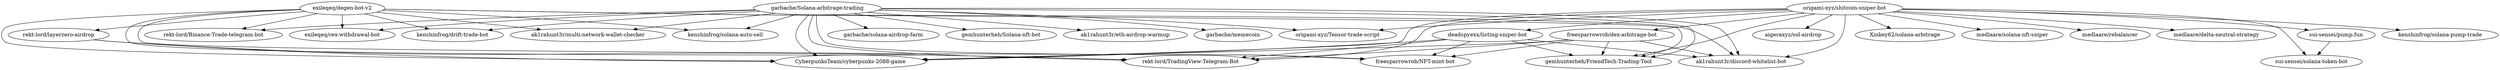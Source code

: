 digraph G {
"deadspyexx/listing-sniper-bot" -> "CyberpunksTeam/cyberpunks-2088-game"
"deadspyexx/listing-sniper-bot" -> "gemhunterheh/FriendTech-Trading-Tool"
"deadspyexx/listing-sniper-bot" -> "rekt-lord/TradingView-Telegram-Bot"
"deadspyexx/listing-sniper-bot" -> "ak1rahunt3r/discord-whitelist-bot"
"deadspyexx/listing-sniper-bot" -> "freesparrowrob/NFT-mint-bot"
"freesparrowrob/dex-arbitrage-bot" -> "CyberpunksTeam/cyberpunks-2088-game"
"freesparrowrob/dex-arbitrage-bot" -> "rekt-lord/TradingView-Telegram-Bot"
"freesparrowrob/dex-arbitrage-bot" -> "ak1rahunt3r/discord-whitelist-bot"
"freesparrowrob/dex-arbitrage-bot" -> "gemhunterheh/FriendTech-Trading-Tool"
"freesparrowrob/dex-arbitrage-bot" -> "freesparrowrob/NFT-mint-bot"
"exileqeq/degen-bot-v2" -> "CyberpunksTeam/cyberpunks-2088-game"
"exileqeq/degen-bot-v2" -> "rekt-lord/TradingView-Telegram-Bot"
"exileqeq/degen-bot-v2" -> "ak1rahunt3r/discord-whitelist-bot"
"exileqeq/degen-bot-v2" -> "gemhunterheh/FriendTech-Trading-Tool"
"exileqeq/degen-bot-v2" -> "kenshinfrog/solana-auto-sell"
"exileqeq/degen-bot-v2" -> "rekt-lord/Binance-Trade-telegram-bot"
"exileqeq/degen-bot-v2" -> "freesparrowrob/NFT-mint-bot"
"exileqeq/degen-bot-v2" -> "exileqeq/cex-withdrawal-bot"
"exileqeq/degen-bot-v2" -> "rekt-lord/layerzero-airdrop"
"exileqeq/degen-bot-v2" -> "kenshinfrog/drift-trade-bot"
"exileqeq/degen-bot-v2" -> "ak1rahunt3r/multi-network-wallet-checker"
"origami-xyz/shitcoin-sniper-bot" -> "origami-xyz/Tensor-trade-script"
"origami-xyz/shitcoin-sniper-bot" -> "kenshinfrog/solana-pump-trade"
"origami-xyz/shitcoin-sniper-bot" -> "aigeraxyz/sol-airdrop"
"origami-xyz/shitcoin-sniper-bot" -> "sui-sensei/solana-token-bot"
"origami-xyz/shitcoin-sniper-bot" -> "Xinkey62/solana-arbitrage"
"origami-xyz/shitcoin-sniper-bot" -> "sui-sensei/pump.fun"
"origami-xyz/shitcoin-sniper-bot" -> "medlaare/solana-nft-sniper"
"origami-xyz/shitcoin-sniper-bot" -> "CyberpunksTeam/cyberpunks-2088-game"
"origami-xyz/shitcoin-sniper-bot" -> "deadspyexx/listing-sniper-bot"
"origami-xyz/shitcoin-sniper-bot" -> "rekt-lord/TradingView-Telegram-Bot"
"origami-xyz/shitcoin-sniper-bot" -> "ak1rahunt3r/discord-whitelist-bot"
"origami-xyz/shitcoin-sniper-bot" -> "medlaare/rebalancer"
"origami-xyz/shitcoin-sniper-bot" -> "medlaare/delta-neutral-strategy"
"origami-xyz/shitcoin-sniper-bot" -> "freesparrowrob/dex-arbitrage-bot"
"origami-xyz/shitcoin-sniper-bot" -> "gemhunterheh/FriendTech-Trading-Tool"
"rekt-lord/layerzero-airdrop" -> "rekt-lord/TradingView-Telegram-Bot"
"rekt-lord/layerzero-airdrop" -> "CyberpunksTeam/cyberpunks-2088-game"
"garbache/Solana-arbitrage-trading" -> "CyberpunksTeam/cyberpunks-2088-game"
"garbache/Solana-arbitrage-trading" -> "rekt-lord/TradingView-Telegram-Bot"
"garbache/Solana-arbitrage-trading" -> "ak1rahunt3r/discord-whitelist-bot"
"garbache/Solana-arbitrage-trading" -> "gemhunterheh/FriendTech-Trading-Tool"
"garbache/Solana-arbitrage-trading" -> "freesparrowrob/NFT-mint-bot"
"garbache/Solana-arbitrage-trading" -> "rekt-lord/Binance-Trade-telegram-bot"
"garbache/Solana-arbitrage-trading" -> "kenshinfrog/solana-auto-sell"
"garbache/Solana-arbitrage-trading" -> "garbache/solana-airdrop-farm"
"garbache/Solana-arbitrage-trading" -> "ak1rahunt3r/multi-network-wallet-checker"
"garbache/Solana-arbitrage-trading" -> "kenshinfrog/drift-trade-bot"
"garbache/Solana-arbitrage-trading" -> "gemhunterheh/Solana-nft-bot"
"garbache/Solana-arbitrage-trading" -> "exileqeq/cex-withdrawal-bot"
"garbache/Solana-arbitrage-trading" -> "origami-xyz/Tensor-trade-script"
"garbache/Solana-arbitrage-trading" -> "ak1rahunt3r/eth-airdrop-warmup"
"garbache/Solana-arbitrage-trading" -> "garbache/memecoin"
"sui-sensei/pump.fun" -> "sui-sensei/solana-token-bot"
"deadspyexx/listing-sniper-bot" ["l"="1.462,45.182"]
"CyberpunksTeam/cyberpunks-2088-game" ["l"="1.469,45.2"]
"gemhunterheh/FriendTech-Trading-Tool" ["l"="1.46,45.192"]
"rekt-lord/TradingView-Telegram-Bot" ["l"="1.48,45.199"]
"ak1rahunt3r/discord-whitelist-bot" ["l"="1.473,45.192"]
"freesparrowrob/NFT-mint-bot" ["l"="1.446,45.191"]
"freesparrowrob/dex-arbitrage-bot" ["l"="1.475,45.182"]
"exileqeq/degen-bot-v2" ["l"="1.451,45.206"]
"kenshinfrog/solana-auto-sell" ["l"="1.421,45.211"]
"rekt-lord/Binance-Trade-telegram-bot" ["l"="1.431,45.201"]
"exileqeq/cex-withdrawal-bot" ["l"="1.441,45.224"]
"rekt-lord/layerzero-airdrop" ["l"="1.479,45.214"]
"kenshinfrog/drift-trade-bot" ["l"="1.458,45.227"]
"ak1rahunt3r/multi-network-wallet-checker" ["l"="1.434,45.215"]
"origami-xyz/shitcoin-sniper-bot" ["l"="1.499,45.181"]
"origami-xyz/Tensor-trade-script" ["l"="1.497,45.205"]
"kenshinfrog/solana-pump-trade" ["l"="1.537,45.169"]
"aigeraxyz/sol-airdrop" ["l"="1.523,45.196"]
"sui-sensei/solana-token-bot" ["l"="1.511,45.165"]
"Xinkey62/solana-arbitrage" ["l"="1.496,45.156"]
"sui-sensei/pump.fun" ["l"="1.52,45.154"]
"medlaare/solana-nft-sniper" ["l"="1.477,45.159"]
"medlaare/rebalancer" ["l"="1.523,45.178"]
"medlaare/delta-neutral-strategy" ["l"="1.536,45.186"]
"garbache/Solana-arbitrage-trading" ["l"="1.458,45.215"]
"garbache/solana-airdrop-farm" ["l"="1.449,45.241"]
"gemhunterheh/Solana-nft-bot" ["l"="1.483,45.23"]
"ak1rahunt3r/eth-airdrop-warmup" ["l"="1.429,45.235"]
"garbache/memecoin" ["l"="1.47,45.239"]
}